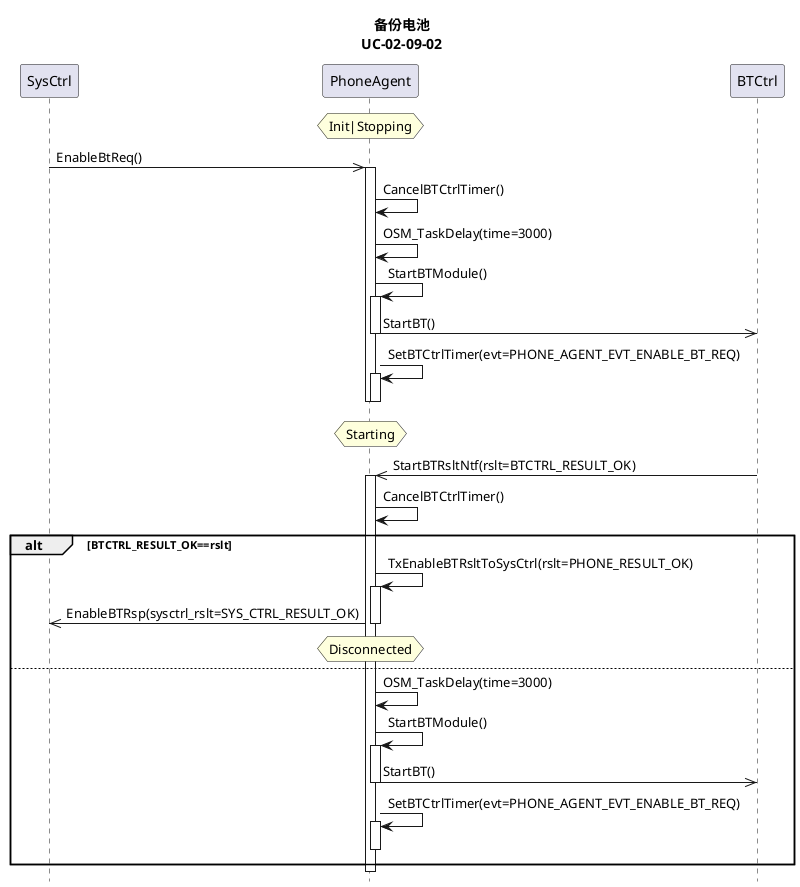 @startuml

title 备份电池\nUC-02-09-02
hide footbox

participant SysCtrl
participant PhoneAgent

hnote over PhoneAgent:Init|Stopping

SysCtrl->>PhoneAgent:EnableBtReq()
activate PhoneAgent
PhoneAgent->PhoneAgent:CancelBTCtrlTimer()
PhoneAgent->PhoneAgent:OSM_TaskDelay(time=3000)
PhoneAgent->PhoneAgent:StartBTModule()
activate PhoneAgent
PhoneAgent->>BTCtrl:StartBT()
deactivate PhoneAgent
PhoneAgent->PhoneAgent:SetBTCtrlTimer(evt=PHONE_AGENT_EVT_ENABLE_BT_REQ)
activate PhoneAgent
deactivate PhoneAgent
deactivate PhoneAgent
hnote over PhoneAgent:Starting

BTCtrl->>PhoneAgent:StartBTRsltNtf(rslt=BTCTRL_RESULT_OK)
activate PhoneAgent
PhoneAgent->PhoneAgent:CancelBTCtrlTimer()
alt BTCTRL_RESULT_OK==rslt
PhoneAgent->PhoneAgent:TxEnableBTRsltToSysCtrl(rslt=PHONE_RESULT_OK)
activate PhoneAgent
PhoneAgent->>SysCtrl:EnableBTRsp(sysctrl_rslt=SYS_CTRL_RESULT_OK)
deactivate PhoneAgent
hnote over PhoneAgent:Disconnected
else
PhoneAgent->PhoneAgent:OSM_TaskDelay(time=3000)
PhoneAgent->PhoneAgent:StartBTModule()
activate PhoneAgent
PhoneAgent->>BTCtrl:StartBT()
deactivate PhoneAgent
PhoneAgent->PhoneAgent:SetBTCtrlTimer(evt=PHONE_AGENT_EVT_ENABLE_BT_REQ)
activate PhoneAgent
deactivate PhoneAgent
end
deactivate PhoneAgent

@enduml